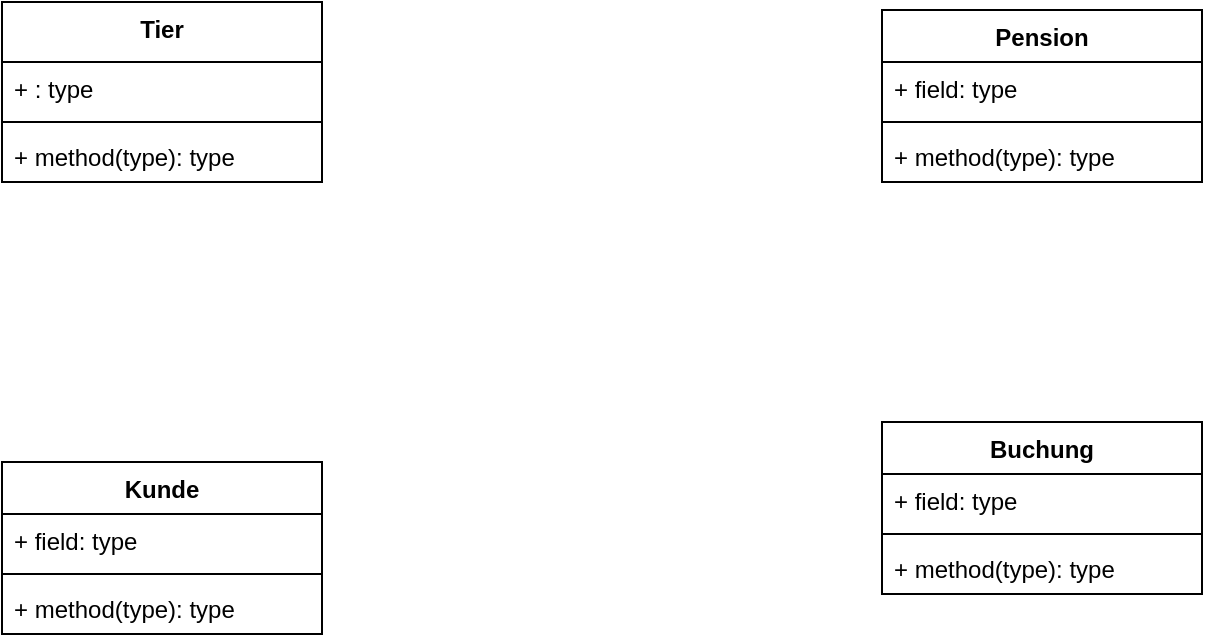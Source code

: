 <mxfile version="24.4.0" type="device">
  <diagram name="Seite-1" id="5ixHqtsXgynrn6Hh64rs">
    <mxGraphModel dx="1080" dy="1480" grid="1" gridSize="10" guides="1" tooltips="1" connect="1" arrows="1" fold="1" page="1" pageScale="1" pageWidth="827" pageHeight="1169" math="0" shadow="0">
      <root>
        <mxCell id="0" />
        <mxCell id="1" parent="0" />
        <mxCell id="eL9ase_ApaFwt97gxUAI-1" value="Tier" style="swimlane;fontStyle=1;align=center;verticalAlign=top;childLayout=stackLayout;horizontal=1;startSize=30;horizontalStack=0;resizeParent=1;resizeParentMax=0;resizeLast=0;collapsible=1;marginBottom=0;whiteSpace=wrap;html=1;" vertex="1" parent="1">
          <mxGeometry x="110" y="180" width="160" height="90" as="geometry" />
        </mxCell>
        <mxCell id="eL9ase_ApaFwt97gxUAI-2" value="+ : type" style="text;strokeColor=none;fillColor=none;align=left;verticalAlign=top;spacingLeft=4;spacingRight=4;overflow=hidden;rotatable=0;points=[[0,0.5],[1,0.5]];portConstraint=eastwest;whiteSpace=wrap;html=1;" vertex="1" parent="eL9ase_ApaFwt97gxUAI-1">
          <mxGeometry y="30" width="160" height="26" as="geometry" />
        </mxCell>
        <mxCell id="eL9ase_ApaFwt97gxUAI-3" value="" style="line;strokeWidth=1;fillColor=none;align=left;verticalAlign=middle;spacingTop=-1;spacingLeft=3;spacingRight=3;rotatable=0;labelPosition=right;points=[];portConstraint=eastwest;strokeColor=inherit;" vertex="1" parent="eL9ase_ApaFwt97gxUAI-1">
          <mxGeometry y="56" width="160" height="8" as="geometry" />
        </mxCell>
        <mxCell id="eL9ase_ApaFwt97gxUAI-4" value="+ method(type): type" style="text;strokeColor=none;fillColor=none;align=left;verticalAlign=top;spacingLeft=4;spacingRight=4;overflow=hidden;rotatable=0;points=[[0,0.5],[1,0.5]];portConstraint=eastwest;whiteSpace=wrap;html=1;" vertex="1" parent="eL9ase_ApaFwt97gxUAI-1">
          <mxGeometry y="64" width="160" height="26" as="geometry" />
        </mxCell>
        <mxCell id="eL9ase_ApaFwt97gxUAI-6" value="Pension" style="swimlane;fontStyle=1;align=center;verticalAlign=top;childLayout=stackLayout;horizontal=1;startSize=26;horizontalStack=0;resizeParent=1;resizeParentMax=0;resizeLast=0;collapsible=1;marginBottom=0;whiteSpace=wrap;html=1;" vertex="1" parent="1">
          <mxGeometry x="550" y="184" width="160" height="86" as="geometry" />
        </mxCell>
        <mxCell id="eL9ase_ApaFwt97gxUAI-7" value="+ field: type" style="text;strokeColor=none;fillColor=none;align=left;verticalAlign=top;spacingLeft=4;spacingRight=4;overflow=hidden;rotatable=0;points=[[0,0.5],[1,0.5]];portConstraint=eastwest;whiteSpace=wrap;html=1;" vertex="1" parent="eL9ase_ApaFwt97gxUAI-6">
          <mxGeometry y="26" width="160" height="26" as="geometry" />
        </mxCell>
        <mxCell id="eL9ase_ApaFwt97gxUAI-8" value="" style="line;strokeWidth=1;fillColor=none;align=left;verticalAlign=middle;spacingTop=-1;spacingLeft=3;spacingRight=3;rotatable=0;labelPosition=right;points=[];portConstraint=eastwest;strokeColor=inherit;" vertex="1" parent="eL9ase_ApaFwt97gxUAI-6">
          <mxGeometry y="52" width="160" height="8" as="geometry" />
        </mxCell>
        <mxCell id="eL9ase_ApaFwt97gxUAI-9" value="+ method(type): type" style="text;strokeColor=none;fillColor=none;align=left;verticalAlign=top;spacingLeft=4;spacingRight=4;overflow=hidden;rotatable=0;points=[[0,0.5],[1,0.5]];portConstraint=eastwest;whiteSpace=wrap;html=1;" vertex="1" parent="eL9ase_ApaFwt97gxUAI-6">
          <mxGeometry y="60" width="160" height="26" as="geometry" />
        </mxCell>
        <mxCell id="eL9ase_ApaFwt97gxUAI-10" value="Kunde" style="swimlane;fontStyle=1;align=center;verticalAlign=top;childLayout=stackLayout;horizontal=1;startSize=26;horizontalStack=0;resizeParent=1;resizeParentMax=0;resizeLast=0;collapsible=1;marginBottom=0;whiteSpace=wrap;html=1;" vertex="1" parent="1">
          <mxGeometry x="110" y="410" width="160" height="86" as="geometry" />
        </mxCell>
        <mxCell id="eL9ase_ApaFwt97gxUAI-11" value="+ field: type" style="text;strokeColor=none;fillColor=none;align=left;verticalAlign=top;spacingLeft=4;spacingRight=4;overflow=hidden;rotatable=0;points=[[0,0.5],[1,0.5]];portConstraint=eastwest;whiteSpace=wrap;html=1;" vertex="1" parent="eL9ase_ApaFwt97gxUAI-10">
          <mxGeometry y="26" width="160" height="26" as="geometry" />
        </mxCell>
        <mxCell id="eL9ase_ApaFwt97gxUAI-12" value="" style="line;strokeWidth=1;fillColor=none;align=left;verticalAlign=middle;spacingTop=-1;spacingLeft=3;spacingRight=3;rotatable=0;labelPosition=right;points=[];portConstraint=eastwest;strokeColor=inherit;" vertex="1" parent="eL9ase_ApaFwt97gxUAI-10">
          <mxGeometry y="52" width="160" height="8" as="geometry" />
        </mxCell>
        <mxCell id="eL9ase_ApaFwt97gxUAI-13" value="+ method(type): type" style="text;strokeColor=none;fillColor=none;align=left;verticalAlign=top;spacingLeft=4;spacingRight=4;overflow=hidden;rotatable=0;points=[[0,0.5],[1,0.5]];portConstraint=eastwest;whiteSpace=wrap;html=1;" vertex="1" parent="eL9ase_ApaFwt97gxUAI-10">
          <mxGeometry y="60" width="160" height="26" as="geometry" />
        </mxCell>
        <mxCell id="eL9ase_ApaFwt97gxUAI-14" value="Buchung" style="swimlane;fontStyle=1;align=center;verticalAlign=top;childLayout=stackLayout;horizontal=1;startSize=26;horizontalStack=0;resizeParent=1;resizeParentMax=0;resizeLast=0;collapsible=1;marginBottom=0;whiteSpace=wrap;html=1;" vertex="1" parent="1">
          <mxGeometry x="550" y="390" width="160" height="86" as="geometry" />
        </mxCell>
        <mxCell id="eL9ase_ApaFwt97gxUAI-15" value="+ field: type" style="text;strokeColor=none;fillColor=none;align=left;verticalAlign=top;spacingLeft=4;spacingRight=4;overflow=hidden;rotatable=0;points=[[0,0.5],[1,0.5]];portConstraint=eastwest;whiteSpace=wrap;html=1;" vertex="1" parent="eL9ase_ApaFwt97gxUAI-14">
          <mxGeometry y="26" width="160" height="26" as="geometry" />
        </mxCell>
        <mxCell id="eL9ase_ApaFwt97gxUAI-16" value="" style="line;strokeWidth=1;fillColor=none;align=left;verticalAlign=middle;spacingTop=-1;spacingLeft=3;spacingRight=3;rotatable=0;labelPosition=right;points=[];portConstraint=eastwest;strokeColor=inherit;" vertex="1" parent="eL9ase_ApaFwt97gxUAI-14">
          <mxGeometry y="52" width="160" height="8" as="geometry" />
        </mxCell>
        <mxCell id="eL9ase_ApaFwt97gxUAI-17" value="+ method(type): type" style="text;strokeColor=none;fillColor=none;align=left;verticalAlign=top;spacingLeft=4;spacingRight=4;overflow=hidden;rotatable=0;points=[[0,0.5],[1,0.5]];portConstraint=eastwest;whiteSpace=wrap;html=1;" vertex="1" parent="eL9ase_ApaFwt97gxUAI-14">
          <mxGeometry y="60" width="160" height="26" as="geometry" />
        </mxCell>
      </root>
    </mxGraphModel>
  </diagram>
</mxfile>
